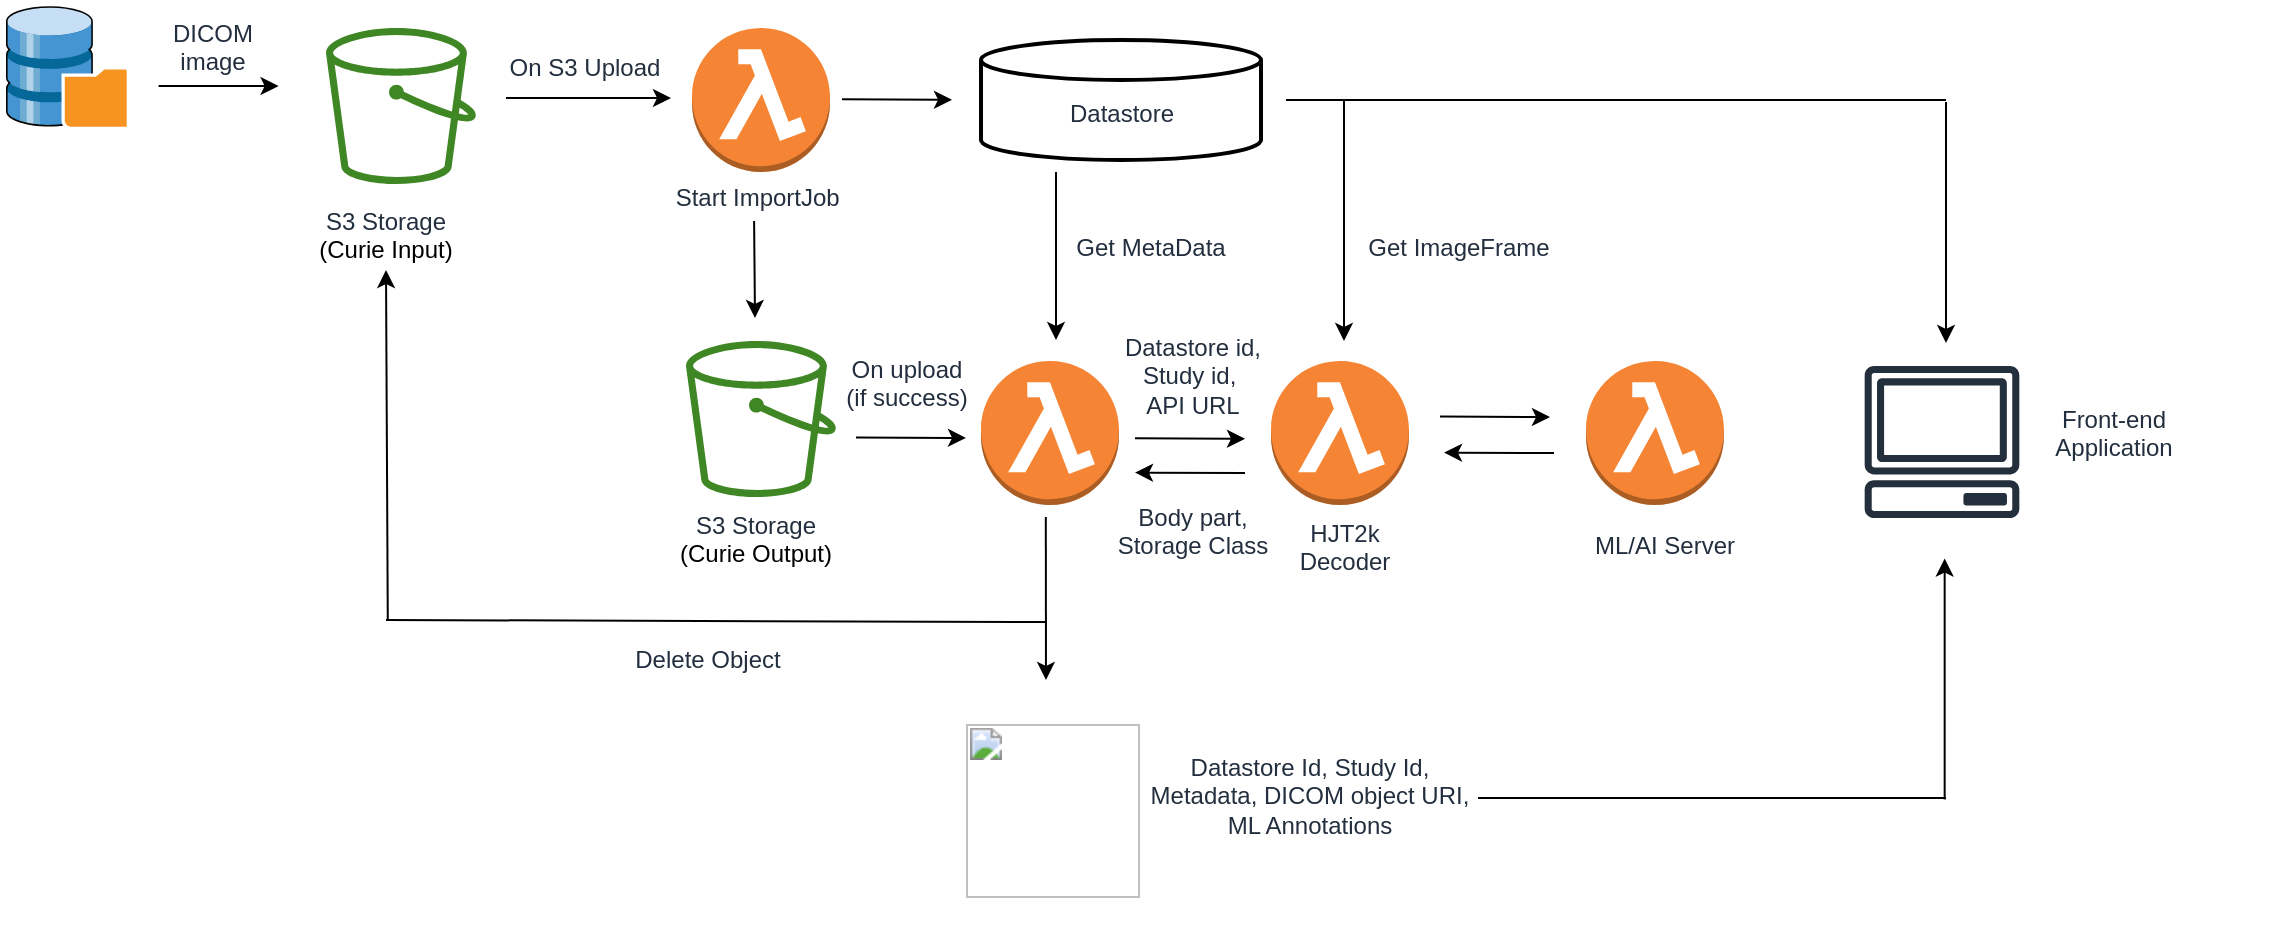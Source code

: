 <mxfile version="20.3.7" type="github"><diagram id="Ht1M8jgEwFfnCIfOTk4-" name="Page-1"><mxGraphModel dx="1580" dy="911" grid="1" gridSize="10" guides="1" tooltips="1" connect="1" arrows="1" fold="1" page="1" pageScale="1" pageWidth="1169" pageHeight="827" math="0" shadow="0"><root><mxCell id="0"/><mxCell id="1" parent="0"/><mxCell id="ZVABF5QaFDFf9c9_2nNC-158" value="&lt;meta charset=&quot;utf-8&quot;&gt;&lt;b id=&quot;docs-internal-guid-71e55487-7fff-a44e-fd7f-12b0d9126394&quot; style=&quot;font-weight:normal;&quot;&gt;&lt;img src=&quot;https://lh3.googleusercontent.com/7VzJOc4Kyal6iJprPlWHpcYJlRvXvV4gXM8Mjc9Jn7AZ_G0ky7dFjSXmzo8uFy7GsNdxWoEkBA20SHgMV5KvEWXtaN1hhxbR2kWqi3V-DUZKaYrWGiZIfBHT7sAJhsGY0R4LKlIQffYOT0h3FVVO00B7JTomrMviCGIchqp54-ScODjBZ7sBoL2FoBYcAej2&quot; height=&quot;87px;&quot; width=&quot;87px;&quot;&gt;&lt;/b&gt;" style="text;whiteSpace=wrap;html=1;" parent="1" vertex="1"><mxGeometry x="1577.5" y="495.5" width="120" height="110" as="geometry"/></mxCell><mxCell id="ZVABF5QaFDFf9c9_2nNC-159" value="" style="sketch=0;outlineConnect=0;fontColor=#232F3E;gradientColor=none;fillColor=#3F8624;strokeColor=none;dashed=0;verticalLabelPosition=bottom;verticalAlign=top;align=center;html=1;fontSize=12;fontStyle=0;aspect=fixed;pointerEvents=1;shape=mxgraph.aws4.bucket;" parent="1" vertex="1"><mxGeometry x="1440" y="311.5" width="75" height="78" as="geometry"/></mxCell><mxCell id="ZVABF5QaFDFf9c9_2nNC-160" value="&lt;font color=&quot;#232f3e&quot;&gt;&lt;span style=&quot;background-color: rgb(255, 255, 255);&quot;&gt;S3 Storage&lt;br&gt;&lt;/span&gt;&lt;/font&gt;(Curie Input)" style="text;whiteSpace=wrap;html=1;align=center;" parent="1" vertex="1"><mxGeometry x="1249.55" y="238" width="80" height="50" as="geometry"/></mxCell><mxCell id="ZVABF5QaFDFf9c9_2nNC-161" value="" style="outlineConnect=0;dashed=0;verticalLabelPosition=bottom;verticalAlign=top;align=center;html=1;shape=mxgraph.aws3.lambda_function;fillColor=#F58534;gradientColor=none;" parent="1" vertex="1"><mxGeometry x="1443" y="155" width="69" height="72" as="geometry"/></mxCell><mxCell id="ZVABF5QaFDFf9c9_2nNC-162" value="" style="strokeWidth=2;html=1;shape=mxgraph.flowchart.database;whiteSpace=wrap;" parent="1" vertex="1"><mxGeometry x="1587.5" y="161" width="140" height="60" as="geometry"/></mxCell><mxCell id="ZVABF5QaFDFf9c9_2nNC-163" value="" style="endArrow=classic;html=1;rounded=0;" parent="1" edge="1"><mxGeometry width="50" height="50" relative="1" as="geometry"><mxPoint x="1350" y="190" as="sourcePoint"/><mxPoint x="1432.5" y="190" as="targetPoint"/></mxGeometry></mxCell><mxCell id="ZVABF5QaFDFf9c9_2nNC-164" value="" style="endArrow=classic;html=1;rounded=0;" parent="1" edge="1"><mxGeometry width="50" height="50" relative="1" as="geometry"><mxPoint x="1518" y="190.67" as="sourcePoint"/><mxPoint x="1573" y="190.91" as="targetPoint"/></mxGeometry></mxCell><mxCell id="ZVABF5QaFDFf9c9_2nNC-165" value="" style="endArrow=classic;html=1;rounded=0;" parent="1" edge="1"><mxGeometry width="50" height="50" relative="1" as="geometry"><mxPoint x="1474.05" y="251.5" as="sourcePoint"/><mxPoint x="1474.5" y="300" as="targetPoint"/></mxGeometry></mxCell><mxCell id="ZVABF5QaFDFf9c9_2nNC-166" value="&lt;font color=&quot;#232f3e&quot;&gt;&lt;span style=&quot;background-color: rgb(255, 255, 255);&quot;&gt;Datastore&lt;/span&gt;&lt;/font&gt;" style="text;whiteSpace=wrap;html=1;align=center;" parent="1" vertex="1"><mxGeometry x="1617.5" y="184" width="80" height="22" as="geometry"/></mxCell><mxCell id="ZVABF5QaFDFf9c9_2nNC-167" value="" style="endArrow=classic;html=1;rounded=0;" parent="1" edge="1"><mxGeometry width="50" height="50" relative="1" as="geometry"><mxPoint x="1525" y="359.73" as="sourcePoint"/><mxPoint x="1580" y="359.97" as="targetPoint"/></mxGeometry></mxCell><mxCell id="ZVABF5QaFDFf9c9_2nNC-168" value="&lt;font color=&quot;#232f3e&quot;&gt;&lt;span style=&quot;background-color: rgb(255, 255, 255);&quot;&gt;Datastore Id, Study Id, Metadata, DICOM object URI,&lt;br&gt;ML Annotations&lt;br&gt;&lt;/span&gt;&lt;/font&gt;" style="text;whiteSpace=wrap;html=1;align=center;" parent="1" vertex="1"><mxGeometry x="1668" y="511" width="168" height="50" as="geometry"/></mxCell><mxCell id="ZVABF5QaFDFf9c9_2nNC-169" value="" style="outlineConnect=0;dashed=0;verticalLabelPosition=bottom;verticalAlign=top;align=center;html=1;shape=mxgraph.aws3.lambda_function;fillColor=#F58534;gradientColor=none;" parent="1" vertex="1"><mxGeometry x="1587.5" y="321.5" width="69" height="72" as="geometry"/></mxCell><mxCell id="ZVABF5QaFDFf9c9_2nNC-170" value="&lt;font color=&quot;#232f3e&quot;&gt;&lt;span style=&quot;background-color: rgb(255, 255, 255);&quot;&gt;Start ImportJob&amp;nbsp;&lt;br&gt;&lt;/span&gt;&lt;/font&gt;" style="text;whiteSpace=wrap;html=1;align=center;" parent="1" vertex="1"><mxGeometry x="1430" y="226" width="95" height="50" as="geometry"/></mxCell><mxCell id="ZVABF5QaFDFf9c9_2nNC-171" value="" style="outlineConnect=0;dashed=0;verticalLabelPosition=bottom;verticalAlign=top;align=center;html=1;shape=mxgraph.aws3.lambda_function;fillColor=#F58534;gradientColor=none;" parent="1" vertex="1"><mxGeometry x="1732.5" y="321.5" width="69" height="72" as="geometry"/></mxCell><mxCell id="ZVABF5QaFDFf9c9_2nNC-172" value="" style="endArrow=classic;html=1;rounded=0;" parent="1" edge="1"><mxGeometry width="50" height="50" relative="1" as="geometry"><mxPoint x="1619.91" y="399.5" as="sourcePoint"/><mxPoint x="1619.99" y="481" as="targetPoint"/></mxGeometry></mxCell><mxCell id="ZVABF5QaFDFf9c9_2nNC-173" value="&lt;font color=&quot;#232f3e&quot;&gt;&lt;span style=&quot;background-color: rgb(255, 255, 255);&quot;&gt;HJT2k&lt;br&gt;Decoder&lt;br&gt;&lt;/span&gt;&lt;/font&gt;" style="text;whiteSpace=wrap;html=1;align=center;" parent="1" vertex="1"><mxGeometry x="1722" y="393.5" width="95" height="45" as="geometry"/></mxCell><mxCell id="ZVABF5QaFDFf9c9_2nNC-174" value="" style="endArrow=classic;html=1;rounded=0;" parent="1" edge="1"><mxGeometry width="50" height="50" relative="1" as="geometry"><mxPoint x="1817" y="349.31" as="sourcePoint"/><mxPoint x="1872" y="349.55" as="targetPoint"/></mxGeometry></mxCell><mxCell id="ZVABF5QaFDFf9c9_2nNC-175" value="" style="endArrow=classic;html=1;rounded=0;" parent="1" edge="1"><mxGeometry width="50" height="50" relative="1" as="geometry"><mxPoint x="1874" y="367.55" as="sourcePoint"/><mxPoint x="1819" y="367.31" as="targetPoint"/></mxGeometry></mxCell><mxCell id="ZVABF5QaFDFf9c9_2nNC-176" value="" style="endArrow=classic;html=1;rounded=0;" parent="1" edge="1"><mxGeometry width="50" height="50" relative="1" as="geometry"><mxPoint x="1769" y="191" as="sourcePoint"/><mxPoint x="1769" y="311.5" as="targetPoint"/></mxGeometry></mxCell><mxCell id="ZVABF5QaFDFf9c9_2nNC-177" value="" style="endArrow=none;html=1;rounded=0;" parent="1" edge="1"><mxGeometry width="50" height="50" relative="1" as="geometry"><mxPoint x="1740" y="191" as="sourcePoint"/><mxPoint x="2070" y="191" as="targetPoint"/></mxGeometry></mxCell><mxCell id="ZVABF5QaFDFf9c9_2nNC-178" value="&lt;font color=&quot;#232f3e&quot;&gt;&lt;span style=&quot;background-color: rgb(255, 255, 255);&quot;&gt;Get ImageFrame&lt;/span&gt;&lt;/font&gt;" style="text;whiteSpace=wrap;html=1;align=center;" parent="1" vertex="1"><mxGeometry x="1779" y="251" width="95" height="50" as="geometry"/></mxCell><mxCell id="ZVABF5QaFDFf9c9_2nNC-179" value="" style="endArrow=classic;html=1;rounded=0;" parent="1" edge="1"><mxGeometry width="50" height="50" relative="1" as="geometry"><mxPoint x="1625" y="227" as="sourcePoint"/><mxPoint x="1625" y="311" as="targetPoint"/></mxGeometry></mxCell><mxCell id="ZVABF5QaFDFf9c9_2nNC-180" value="&lt;font color=&quot;#232f3e&quot;&gt;&lt;span style=&quot;background-color: rgb(255, 255, 255);&quot;&gt;Get MetaData&lt;/span&gt;&lt;/font&gt;" style="text;whiteSpace=wrap;html=1;align=center;" parent="1" vertex="1"><mxGeometry x="1624.5" y="251" width="95" height="50" as="geometry"/></mxCell><mxCell id="ZVABF5QaFDFf9c9_2nNC-181" value="" style="endArrow=classic;html=1;rounded=0;" parent="1" edge="1"><mxGeometry width="50" height="50" relative="1" as="geometry"><mxPoint x="1176.3" y="184" as="sourcePoint"/><mxPoint x="1236.3" y="184" as="targetPoint"/></mxGeometry></mxCell><mxCell id="ZVABF5QaFDFf9c9_2nNC-183" value="&lt;font color=&quot;#232f3e&quot;&gt;&lt;span style=&quot;background-color: rgb(255, 255, 255);&quot;&gt;ML/AI Server&lt;br&gt;&lt;/span&gt;&lt;/font&gt;" style="text;whiteSpace=wrap;html=1;align=center;" parent="1" vertex="1"><mxGeometry x="1881.5" y="400" width="95" height="44.5" as="geometry"/></mxCell><mxCell id="ZVABF5QaFDFf9c9_2nNC-184" value="" style="shadow=0;dashed=0;html=1;labelPosition=center;verticalLabelPosition=bottom;verticalAlign=top;align=center;outlineConnect=0;shape=mxgraph.veeam.3d.backup_repository;strokeColor=#FF0000;strokeWidth=5;fillColor=#FF0008;" parent="1" vertex="1"><mxGeometry x="1100" y="144" width="62" height="62" as="geometry"/></mxCell><mxCell id="ZVABF5QaFDFf9c9_2nNC-185" value="&lt;font color=&quot;#232f3e&quot;&gt;&lt;span style=&quot;background-color: rgb(255, 255, 255);&quot;&gt;DICOM &lt;br&gt;image&lt;/span&gt;&lt;/font&gt;" style="text;whiteSpace=wrap;html=1;align=center;" parent="1" vertex="1"><mxGeometry x="1156.3" y="144" width="95" height="50" as="geometry"/></mxCell><mxCell id="ZVABF5QaFDFf9c9_2nNC-186" value="&lt;font color=&quot;#232f3e&quot;&gt;&lt;span style=&quot;background-color: rgb(255, 255, 255);&quot;&gt;S3 Storage&lt;br&gt;&lt;/span&gt;&lt;/font&gt;(Curie Output)" style="text;whiteSpace=wrap;html=1;align=center;" parent="1" vertex="1"><mxGeometry x="1435" y="390" width="80" height="50" as="geometry"/></mxCell><mxCell id="ZVABF5QaFDFf9c9_2nNC-187" value="&lt;font color=&quot;#232f3e&quot;&gt;&lt;span style=&quot;background-color: rgb(255, 255, 255);&quot;&gt;On S3 Upload&lt;/span&gt;&lt;/font&gt;" style="text;whiteSpace=wrap;html=1;align=center;" parent="1" vertex="1"><mxGeometry x="1322" y="161" width="135" height="50" as="geometry"/></mxCell><mxCell id="ZVABF5QaFDFf9c9_2nNC-188" value="" style="sketch=0;outlineConnect=0;fontColor=#232F3E;gradientColor=none;fillColor=#3F8624;strokeColor=none;dashed=0;verticalLabelPosition=bottom;verticalAlign=top;align=center;html=1;fontSize=12;fontStyle=0;aspect=fixed;pointerEvents=1;shape=mxgraph.aws4.bucket;" parent="1" vertex="1"><mxGeometry x="1260" y="155" width="75" height="78" as="geometry"/></mxCell><mxCell id="ZVABF5QaFDFf9c9_2nNC-189" value="&lt;font color=&quot;#232f3e&quot;&gt;&lt;span style=&quot;background-color: rgb(255, 255, 255);&quot;&gt;On upload&lt;br&gt;(if success)&lt;br&gt;&lt;/span&gt;&lt;/font&gt;" style="text;whiteSpace=wrap;html=1;align=center;" parent="1" vertex="1"><mxGeometry x="1482.5" y="311.5" width="135" height="50" as="geometry"/></mxCell><mxCell id="ZVABF5QaFDFf9c9_2nNC-190" value="" style="endArrow=classic;html=1;rounded=0;" parent="1" edge="1"><mxGeometry width="50" height="50" relative="1" as="geometry"><mxPoint x="1664.5" y="360.14" as="sourcePoint"/><mxPoint x="1719.5" y="360.38" as="targetPoint"/></mxGeometry></mxCell><mxCell id="ZVABF5QaFDFf9c9_2nNC-191" value="&lt;font color=&quot;#232f3e&quot;&gt;&lt;span style=&quot;background-color: rgb(255, 255, 255);&quot;&gt;Datastore id,&lt;br&gt;Study id,&amp;nbsp;&lt;br&gt;API URL&lt;br&gt;&lt;/span&gt;&lt;/font&gt;" style="text;whiteSpace=wrap;html=1;align=center;" parent="1" vertex="1"><mxGeometry x="1625.92" y="301" width="135" height="54.5" as="geometry"/></mxCell><mxCell id="ZVABF5QaFDFf9c9_2nNC-192" value="" style="endArrow=classic;html=1;rounded=0;" parent="1" edge="1"><mxGeometry width="50" height="50" relative="1" as="geometry"><mxPoint x="1719.5" y="377.55" as="sourcePoint"/><mxPoint x="1664.5" y="377.31" as="targetPoint"/></mxGeometry></mxCell><mxCell id="ZVABF5QaFDFf9c9_2nNC-195" value="&lt;font color=&quot;#232f3e&quot;&gt;&lt;span style=&quot;background-color: rgb(255, 255, 255);&quot;&gt;Body part,&lt;br&gt;Storage Class&lt;br&gt;&lt;/span&gt;&lt;/font&gt;" style="text;whiteSpace=wrap;html=1;align=center;" parent="1" vertex="1"><mxGeometry x="1625.92" y="385.5" width="135" height="54.5" as="geometry"/></mxCell><mxCell id="ZVABF5QaFDFf9c9_2nNC-196" value="" style="endArrow=none;html=1;rounded=0;endSize=6;startSize=62;" parent="1" edge="1"><mxGeometry width="50" height="50" relative="1" as="geometry"><mxPoint x="1290" y="451" as="sourcePoint"/><mxPoint x="1620" y="452" as="targetPoint"/></mxGeometry></mxCell><mxCell id="ZVABF5QaFDFf9c9_2nNC-197" value="&lt;font color=&quot;#232f3e&quot;&gt;&lt;span style=&quot;background-color: rgb(255, 255, 255);&quot;&gt;Delete Object&lt;br&gt;&lt;/span&gt;&lt;/font&gt;" style="text;whiteSpace=wrap;html=1;align=center;" parent="1" vertex="1"><mxGeometry x="1370" y="456.5" width="162" height="50" as="geometry"/></mxCell><mxCell id="ZVABF5QaFDFf9c9_2nNC-198" value="" style="endArrow=classic;html=1;rounded=0;" parent="1" edge="1"><mxGeometry width="50" height="50" relative="1" as="geometry"><mxPoint x="1290.89" y="451" as="sourcePoint"/><mxPoint x="1290" y="276" as="targetPoint"/></mxGeometry></mxCell><mxCell id="ZVABF5QaFDFf9c9_2nNC-199" value="" style="outlineConnect=0;dashed=0;verticalLabelPosition=bottom;verticalAlign=top;align=center;html=1;shape=mxgraph.aws3.lambda_function;fillColor=#F58534;gradientColor=none;" parent="1" vertex="1"><mxGeometry x="1890" y="321.5" width="69" height="72" as="geometry"/></mxCell><mxCell id="ZVABF5QaFDFf9c9_2nNC-200" value="" style="sketch=0;outlineConnect=0;fontColor=#232F3E;gradientColor=none;fillColor=#232F3D;strokeColor=none;dashed=0;verticalLabelPosition=bottom;verticalAlign=top;align=center;html=1;fontSize=12;fontStyle=0;aspect=fixed;pointerEvents=1;shape=mxgraph.aws4.client;strokeWidth=5;" parent="1" vertex="1"><mxGeometry x="2029" y="324" width="78" height="76" as="geometry"/></mxCell><mxCell id="ZVABF5QaFDFf9c9_2nNC-201" value="" style="endArrow=classic;html=1;rounded=0;" parent="1" edge="1"><mxGeometry width="50" height="50" relative="1" as="geometry"><mxPoint x="2070" y="192" as="sourcePoint"/><mxPoint x="2070" y="312.5" as="targetPoint"/></mxGeometry></mxCell><mxCell id="ZVABF5QaFDFf9c9_2nNC-202" value="" style="endArrow=none;html=1;rounded=0;exitX=1;exitY=0.58;exitDx=0;exitDy=0;exitPerimeter=0;" parent="1" source="ZVABF5QaFDFf9c9_2nNC-168" edge="1"><mxGeometry width="50" height="50" relative="1" as="geometry"><mxPoint x="1843" y="537.47" as="sourcePoint"/><mxPoint x="2070" y="540" as="targetPoint"/></mxGeometry></mxCell><mxCell id="ZVABF5QaFDFf9c9_2nNC-203" value="" style="endArrow=classic;html=1;rounded=0;" parent="1" edge="1"><mxGeometry width="50" height="50" relative="1" as="geometry"><mxPoint x="2069.33" y="540.75" as="sourcePoint"/><mxPoint x="2069.33" y="420.25" as="targetPoint"/></mxGeometry></mxCell><mxCell id="ZVABF5QaFDFf9c9_2nNC-204" value="&lt;font color=&quot;#232f3e&quot;&gt;&lt;span style=&quot;background-color: rgb(255, 255, 255);&quot;&gt;Front-end &lt;br&gt;Application&lt;br&gt;&lt;/span&gt;&lt;/font&gt;" style="text;whiteSpace=wrap;html=1;align=center;" parent="1" vertex="1"><mxGeometry x="2070" y="337" width="168" height="50" as="geometry"/></mxCell></root></mxGraphModel></diagram></mxfile>